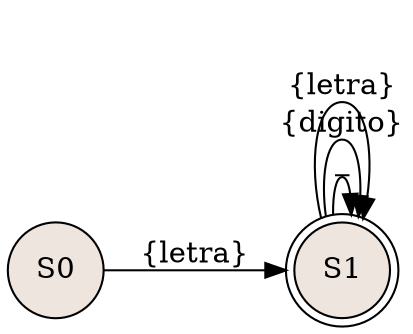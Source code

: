 digraph grafica{
rankdir=LR;
node [shape =circle, style=filled, fillcolor=seashell2];
S0[label="S0"];
S0->S1[label="{letra}"]
S1[label="S1"];
S1[label="S1" shape ="doublecircle"];
S1->S1[label="_"]
S1->S1[label="{digito}"]
S1->S1[label="{letra}"]
}
